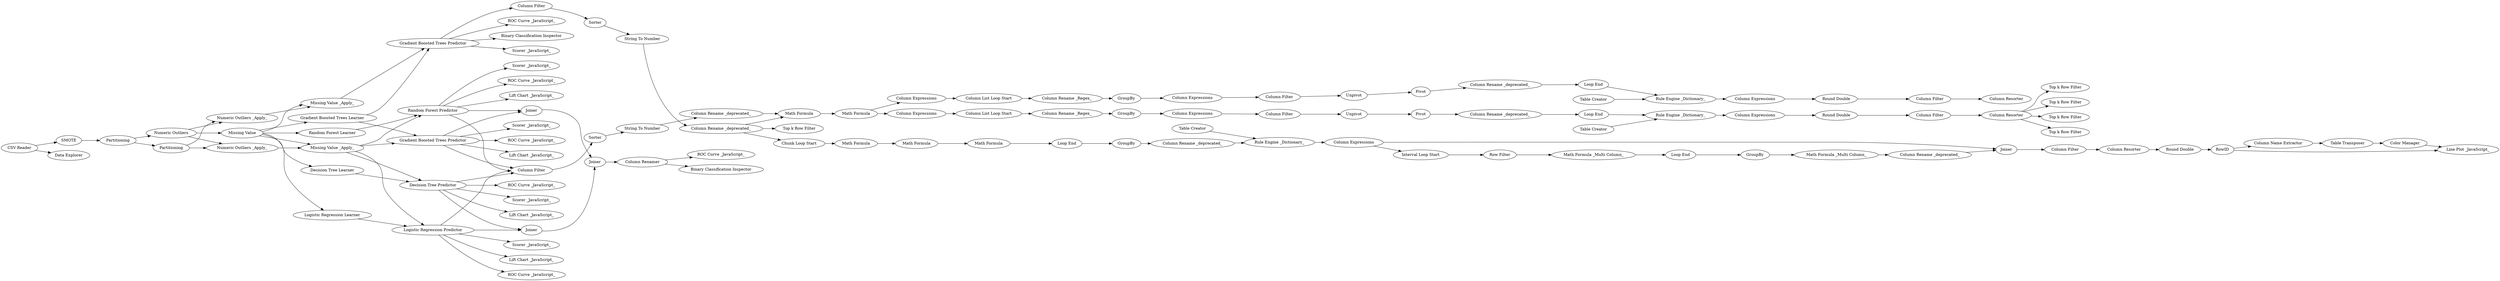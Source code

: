 digraph {
	538 -> 542
	621 -> 651
	418 -> 624
	540 -> 546
	620 -> 652
	567 -> 573
	590 -> 589
	634 -> 371
	542 -> 529
	657 -> 670
	11 -> 12
	372 -> 399
	666 -> 621
	418 -> 630
	575 -> 576
	618 -> 371
	544 -> 532
	396 -> 409
	665 -> 641
	571 -> 566
	621 -> 6
	675 -> 547
	537 -> 531
	14 -> 668
	1 -> 674
	586 -> 581
	564 -> 567
	410 -> 397
	371 -> 372
	547 -> 548
	588 -> 589
	566 -> 575
	544 -> 519
	592 -> 590
	563 -> 568
	588 -> 591
	570 -> 571
	591 -> 592
	577 -> 580
	403 -> 405
	566 -> 582
	658 -> 672
	666 -> 618
	543 -> 535
	530 -> 539
	675 -> 677
	670 -> 665
	376 -> 519
	579 -> 577
	546 -> 543
	12 -> 14
	14 -> 595
	672 -> 667
	665 -> 667
	536 -> 528
	665 -> 643
	401 -> 402
	544 -> 562
	666 -> 634
	658 -> 671
	545 -> 544
	519 -> 520
	634 -> 633
	405 -> 414
	634 -> 653
	634 -> 11
	529 -> 530
	671 -> 666
	531 -> 538
	10 -> 12
	584 -> 585
	419 -> 418
	675 -> 650
	620 -> 10
	666 -> 620
	618 -> 11
	670 -> 672
	620 -> 627
	569 -> 571
	414 -> 385
	644 -> 675
	539 -> 533
	641 -> 618
	415 -> 416
	535 -> 536
	581 -> 582
	665 -> 642
	409 -> 410
	404 -> 403
	568 -> 569
	402 -> 404
	665 -> 666
	548 -> 545
	1 -> 655
	520 -> 396
	620 -> 371
	674 -> 657
	618 -> 654
	670 -> 671
	644 -> 621
	657 -> 658
	587 -> 588
	528 -> 537
	634 -> 631
	399 -> 376
	549 -> 542
	418 -> 417
	573 -> 563
	621 -> 10
	562 -> 564
	585 -> 587
	618 -> 635
	665 -> 644
	582 -> 584
	675 -> 676
	397 -> 401
	576 -> 579
	541 -> 540
	416 -> 419
	520 -> 541
	385 -> 415
	384 -> 385
	667 -> 675
	642 -> 634
	621 -> 371
	618 -> 637
	418 -> 636
	620 -> 625
	621 -> 4
	580 -> 586
	643 -> 620
	544 [label="Column Rename _deprecated_"]
	536 [label="Column Filter"]
	532 [label="Top k Row Filter"]
	404 [label=Unpivot]
	658 [label=Partitioning]
	635 [label="Lift Chart _JavaScript_"]
	651 [label="Scorer _JavaScript_"]
	531 [label="Column Rename _deprecated_"]
	588 [label=RowID]
	528 [label=Unpivot]
	372 [label=Sorter]
	589 [label="Line Plot _JavaScript_"]
	6 [label="ROC Curve _JavaScript_"]
	538 [label="Loop End"]
	654 [label="Scorer _JavaScript_"]
	12 [label=Joiner]
	642 [label="Decision Tree Learner"]
	630 [label="Top k Row Filter"]
	633 [label="ROC Curve _JavaScript_"]
	567 [label="Math Formula"]
	592 [label="Table Transposer"]
	11 [label=Joiner]
	575 [label="Interval Loop Start"]
	371 [label="Column Filter"]
	666 [label="Missing Value _Apply_"]
	672 [label="Numeric Outliers _Apply_"]
	410 [label="Column Rename _Regex_"]
	545 [label="String To Number"]
	405 [label="Column Rename _deprecated_"]
	655 [label="Data Explorer"]
	624 [label="Top k Row Filter"]
	621 [label="Gradient Boosted Trees Predictor"]
	674 [label=SMOTE]
	403 [label=Pivot]
	652 [label="Scorer _JavaScript_"]
	657 [label=Partitioning]
	542 [label="Rule Engine _Dictionary_"]
	376 [label="Column Rename _deprecated_"]
	585 [label="Column Resorter"]
	618 [label="Logistic Regression Predictor"]
	529 [label="Column Expressions"]
	580 [label=GroupBy]
	667 [label="Missing Value _Apply_"]
	1 [label="CSV Reader"]
	397 [label=GroupBy]
	396 [label="Column Expressions"]
	677 [label="ROC Curve _JavaScript_"]
	563 [label="Loop End"]
	399 [label="String To Number"]
	569 [label="Column Rename _deprecated_"]
	620 [label="Random Forest Predictor"]
	586 [label="Math Formula _Multi Column_"]
	568 [label=GroupBy]
	401 [label="Column Expressions"]
	564 [label="Math Formula"]
	416 [label="Round Double"]
	582 [label=Joiner]
	581 [label="Column Rename _deprecated_"]
	671 [label="Numeric Outliers _Apply_"]
	627 [label="ROC Curve _JavaScript_"]
	668 [label="ROC Curve _JavaScript_"]
	571 [label="Rule Engine _Dictionary_"]
	566 [label="Column Expressions"]
	579 [label="Math Formula _Multi Column_"]
	675 [label="Gradient Boosted Trees Predictor"]
	520 [label="Math Formula"]
	653 [label="Scorer _JavaScript_"]
	385 [label="Rule Engine _Dictionary_"]
	595 [label="Binary Classification Inspector"]
	4 [label="Lift Chart _JavaScript_"]
	631 [label="Lift Chart _JavaScript_"]
	634 [label="Decision Tree Predictor"]
	591 [label="Column Name Extractor"]
	414 [label="Loop End"]
	535 [label="Column Expressions"]
	14 [label="Column Renamer"]
	417 [label="Top k Row Filter"]
	636 [label="Top k Row Filter"]
	650 [label="Binary Classification Inspector"]
	533 [label="Column Resorter"]
	543 [label=GroupBy]
	562 [label="Chunk Loop Start"]
	641 [label="Logistic Regression Learner"]
	570 [label="Table Creator"]
	584 [label="Column Filter"]
	587 [label="Round Double"]
	546 [label="Column Rename _Regex_"]
	419 [label="Column Filter"]
	576 [label="Row Filter"]
	384 [label="Table Creator"]
	625 [label="Lift Chart _JavaScript_"]
	670 [label="Numeric Outliers"]
	573 [label="Math Formula"]
	415 [label="Column Expressions"]
	643 [label="Random Forest Learner"]
	644 [label="Gradient Boosted Trees Learner"]
	10 [label=Joiner]
	637 [label="ROC Curve _JavaScript_"]
	590 [label="Color Manager"]
	541 [label="Column Expressions"]
	548 [label=Sorter]
	537 [label=Pivot]
	418 [label="Column Resorter"]
	409 [label="Column List Loop Start"]
	530 [label="Round Double"]
	676 [label="Scorer _JavaScript_"]
	519 [label="Math Formula"]
	665 [label="Missing Value"]
	539 [label="Column Filter"]
	547 [label="Column Filter"]
	549 [label="Table Creator"]
	540 [label="Column List Loop Start"]
	402 [label="Column Filter"]
	577 [label="Loop End"]
	rankdir=LR
}
